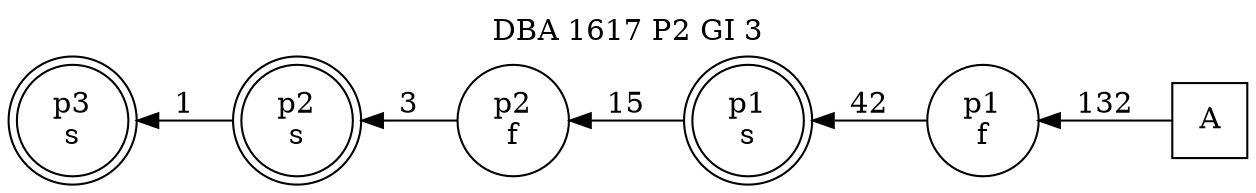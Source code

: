 digraph DBA_1617_P2_GI_3_GOOD {
labelloc="tl"
label= " DBA 1617 P2 GI 3 "
rankdir="RL";
graph [ size=" 10 , 10 !"]

"A" [shape="square" label="A"]
"p1_f" [shape="circle" label="p1
f"]
"p1_s" [shape="doublecircle" label="p1
s"]
"p2_f" [shape="circle" label="p2
f"]
"p2_s" [shape="doublecircle" label="p2
s"]
"p3_s" [shape="doublecircle" label="p3
s"]
"A" -> "p1_f" [ label=132]
"p1_f" -> "p1_s" [ label=42]
"p1_s" -> "p2_f" [ label=15]
"p2_f" -> "p2_s" [ label=3]
"p2_s" -> "p3_s" [ label=1]
}
